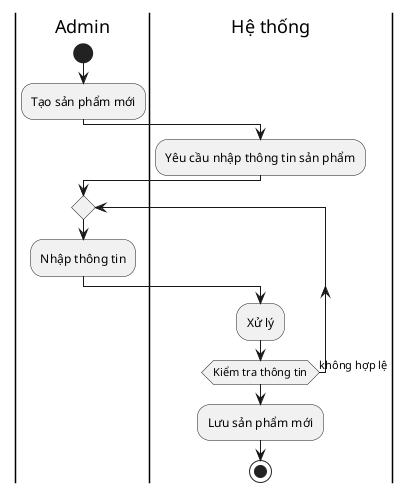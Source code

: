 @startuml
|Admin|
start
:Tạo sản phẩm mới;
|Hệ thống|
:Yêu cầu nhập thông tin sản phẩm;
|Admin|
repeat
|Admin|
:Nhập thông tin;
|Hệ thống|
:Xử lý;
repeat while(Kiểm tra thông tin) is (không hợp lệ)
|Hệ thống|
:Lưu sản phẩm mới;
stop

@enduml
